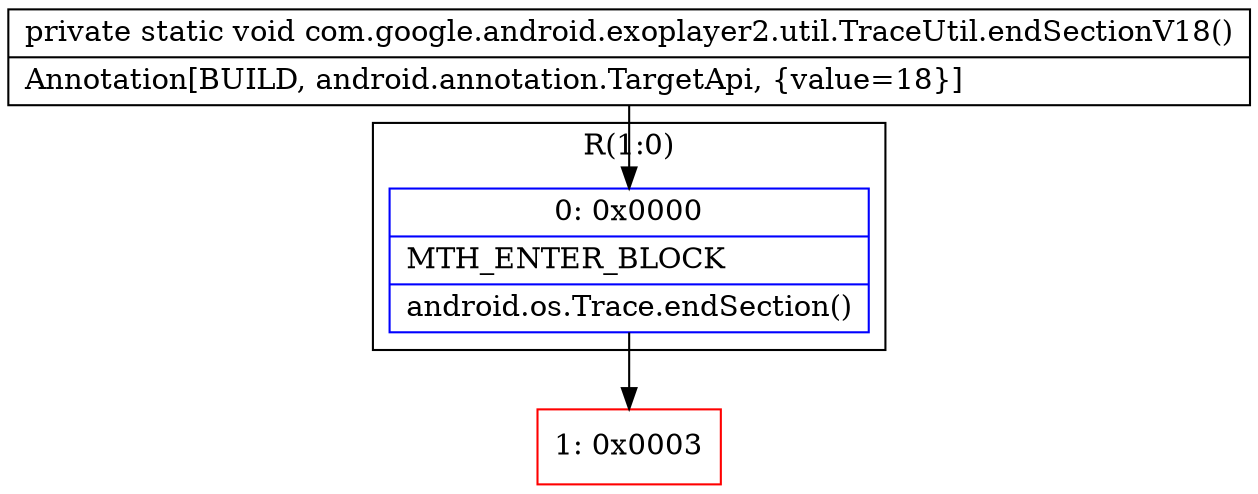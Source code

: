 digraph "CFG forcom.google.android.exoplayer2.util.TraceUtil.endSectionV18()V" {
subgraph cluster_Region_1018616968 {
label = "R(1:0)";
node [shape=record,color=blue];
Node_0 [shape=record,label="{0\:\ 0x0000|MTH_ENTER_BLOCK\l|android.os.Trace.endSection()\l}"];
}
Node_1 [shape=record,color=red,label="{1\:\ 0x0003}"];
MethodNode[shape=record,label="{private static void com.google.android.exoplayer2.util.TraceUtil.endSectionV18()  | Annotation[BUILD, android.annotation.TargetApi, \{value=18\}]\l}"];
MethodNode -> Node_0;
Node_0 -> Node_1;
}

